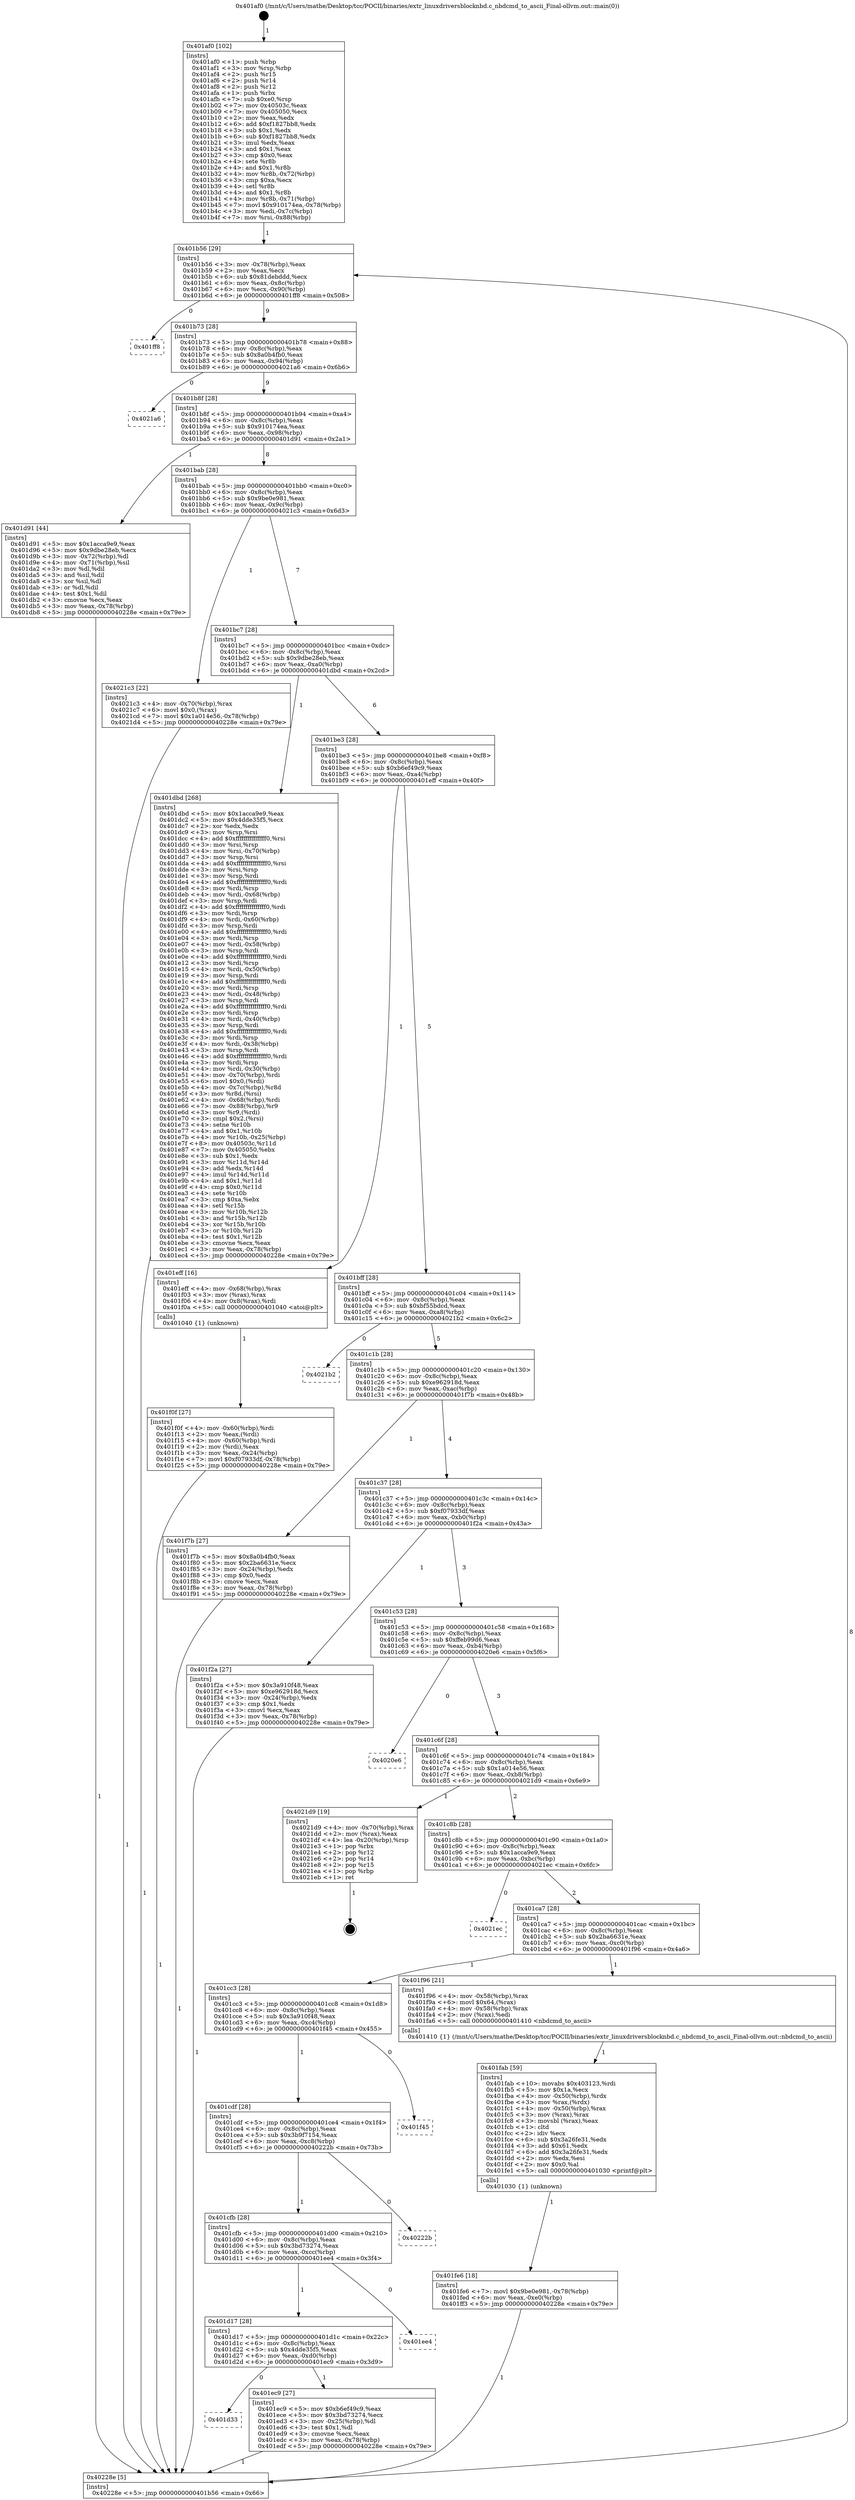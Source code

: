 digraph "0x401af0" {
  label = "0x401af0 (/mnt/c/Users/mathe/Desktop/tcc/POCII/binaries/extr_linuxdriversblocknbd.c_nbdcmd_to_ascii_Final-ollvm.out::main(0))"
  labelloc = "t"
  node[shape=record]

  Entry [label="",width=0.3,height=0.3,shape=circle,fillcolor=black,style=filled]
  "0x401b56" [label="{
     0x401b56 [29]\l
     | [instrs]\l
     &nbsp;&nbsp;0x401b56 \<+3\>: mov -0x78(%rbp),%eax\l
     &nbsp;&nbsp;0x401b59 \<+2\>: mov %eax,%ecx\l
     &nbsp;&nbsp;0x401b5b \<+6\>: sub $0x81debddd,%ecx\l
     &nbsp;&nbsp;0x401b61 \<+6\>: mov %eax,-0x8c(%rbp)\l
     &nbsp;&nbsp;0x401b67 \<+6\>: mov %ecx,-0x90(%rbp)\l
     &nbsp;&nbsp;0x401b6d \<+6\>: je 0000000000401ff8 \<main+0x508\>\l
  }"]
  "0x401ff8" [label="{
     0x401ff8\l
  }", style=dashed]
  "0x401b73" [label="{
     0x401b73 [28]\l
     | [instrs]\l
     &nbsp;&nbsp;0x401b73 \<+5\>: jmp 0000000000401b78 \<main+0x88\>\l
     &nbsp;&nbsp;0x401b78 \<+6\>: mov -0x8c(%rbp),%eax\l
     &nbsp;&nbsp;0x401b7e \<+5\>: sub $0x8a0b4fb0,%eax\l
     &nbsp;&nbsp;0x401b83 \<+6\>: mov %eax,-0x94(%rbp)\l
     &nbsp;&nbsp;0x401b89 \<+6\>: je 00000000004021a6 \<main+0x6b6\>\l
  }"]
  Exit [label="",width=0.3,height=0.3,shape=circle,fillcolor=black,style=filled,peripheries=2]
  "0x4021a6" [label="{
     0x4021a6\l
  }", style=dashed]
  "0x401b8f" [label="{
     0x401b8f [28]\l
     | [instrs]\l
     &nbsp;&nbsp;0x401b8f \<+5\>: jmp 0000000000401b94 \<main+0xa4\>\l
     &nbsp;&nbsp;0x401b94 \<+6\>: mov -0x8c(%rbp),%eax\l
     &nbsp;&nbsp;0x401b9a \<+5\>: sub $0x910174ea,%eax\l
     &nbsp;&nbsp;0x401b9f \<+6\>: mov %eax,-0x98(%rbp)\l
     &nbsp;&nbsp;0x401ba5 \<+6\>: je 0000000000401d91 \<main+0x2a1\>\l
  }"]
  "0x401fe6" [label="{
     0x401fe6 [18]\l
     | [instrs]\l
     &nbsp;&nbsp;0x401fe6 \<+7\>: movl $0x9be0e981,-0x78(%rbp)\l
     &nbsp;&nbsp;0x401fed \<+6\>: mov %eax,-0xe0(%rbp)\l
     &nbsp;&nbsp;0x401ff3 \<+5\>: jmp 000000000040228e \<main+0x79e\>\l
  }"]
  "0x401d91" [label="{
     0x401d91 [44]\l
     | [instrs]\l
     &nbsp;&nbsp;0x401d91 \<+5\>: mov $0x1acca9e9,%eax\l
     &nbsp;&nbsp;0x401d96 \<+5\>: mov $0x9dbe28eb,%ecx\l
     &nbsp;&nbsp;0x401d9b \<+3\>: mov -0x72(%rbp),%dl\l
     &nbsp;&nbsp;0x401d9e \<+4\>: mov -0x71(%rbp),%sil\l
     &nbsp;&nbsp;0x401da2 \<+3\>: mov %dl,%dil\l
     &nbsp;&nbsp;0x401da5 \<+3\>: and %sil,%dil\l
     &nbsp;&nbsp;0x401da8 \<+3\>: xor %sil,%dl\l
     &nbsp;&nbsp;0x401dab \<+3\>: or %dl,%dil\l
     &nbsp;&nbsp;0x401dae \<+4\>: test $0x1,%dil\l
     &nbsp;&nbsp;0x401db2 \<+3\>: cmovne %ecx,%eax\l
     &nbsp;&nbsp;0x401db5 \<+3\>: mov %eax,-0x78(%rbp)\l
     &nbsp;&nbsp;0x401db8 \<+5\>: jmp 000000000040228e \<main+0x79e\>\l
  }"]
  "0x401bab" [label="{
     0x401bab [28]\l
     | [instrs]\l
     &nbsp;&nbsp;0x401bab \<+5\>: jmp 0000000000401bb0 \<main+0xc0\>\l
     &nbsp;&nbsp;0x401bb0 \<+6\>: mov -0x8c(%rbp),%eax\l
     &nbsp;&nbsp;0x401bb6 \<+5\>: sub $0x9be0e981,%eax\l
     &nbsp;&nbsp;0x401bbb \<+6\>: mov %eax,-0x9c(%rbp)\l
     &nbsp;&nbsp;0x401bc1 \<+6\>: je 00000000004021c3 \<main+0x6d3\>\l
  }"]
  "0x40228e" [label="{
     0x40228e [5]\l
     | [instrs]\l
     &nbsp;&nbsp;0x40228e \<+5\>: jmp 0000000000401b56 \<main+0x66\>\l
  }"]
  "0x401af0" [label="{
     0x401af0 [102]\l
     | [instrs]\l
     &nbsp;&nbsp;0x401af0 \<+1\>: push %rbp\l
     &nbsp;&nbsp;0x401af1 \<+3\>: mov %rsp,%rbp\l
     &nbsp;&nbsp;0x401af4 \<+2\>: push %r15\l
     &nbsp;&nbsp;0x401af6 \<+2\>: push %r14\l
     &nbsp;&nbsp;0x401af8 \<+2\>: push %r12\l
     &nbsp;&nbsp;0x401afa \<+1\>: push %rbx\l
     &nbsp;&nbsp;0x401afb \<+7\>: sub $0xe0,%rsp\l
     &nbsp;&nbsp;0x401b02 \<+7\>: mov 0x40503c,%eax\l
     &nbsp;&nbsp;0x401b09 \<+7\>: mov 0x405050,%ecx\l
     &nbsp;&nbsp;0x401b10 \<+2\>: mov %eax,%edx\l
     &nbsp;&nbsp;0x401b12 \<+6\>: add $0xf1827bb8,%edx\l
     &nbsp;&nbsp;0x401b18 \<+3\>: sub $0x1,%edx\l
     &nbsp;&nbsp;0x401b1b \<+6\>: sub $0xf1827bb8,%edx\l
     &nbsp;&nbsp;0x401b21 \<+3\>: imul %edx,%eax\l
     &nbsp;&nbsp;0x401b24 \<+3\>: and $0x1,%eax\l
     &nbsp;&nbsp;0x401b27 \<+3\>: cmp $0x0,%eax\l
     &nbsp;&nbsp;0x401b2a \<+4\>: sete %r8b\l
     &nbsp;&nbsp;0x401b2e \<+4\>: and $0x1,%r8b\l
     &nbsp;&nbsp;0x401b32 \<+4\>: mov %r8b,-0x72(%rbp)\l
     &nbsp;&nbsp;0x401b36 \<+3\>: cmp $0xa,%ecx\l
     &nbsp;&nbsp;0x401b39 \<+4\>: setl %r8b\l
     &nbsp;&nbsp;0x401b3d \<+4\>: and $0x1,%r8b\l
     &nbsp;&nbsp;0x401b41 \<+4\>: mov %r8b,-0x71(%rbp)\l
     &nbsp;&nbsp;0x401b45 \<+7\>: movl $0x910174ea,-0x78(%rbp)\l
     &nbsp;&nbsp;0x401b4c \<+3\>: mov %edi,-0x7c(%rbp)\l
     &nbsp;&nbsp;0x401b4f \<+7\>: mov %rsi,-0x88(%rbp)\l
  }"]
  "0x401fab" [label="{
     0x401fab [59]\l
     | [instrs]\l
     &nbsp;&nbsp;0x401fab \<+10\>: movabs $0x403123,%rdi\l
     &nbsp;&nbsp;0x401fb5 \<+5\>: mov $0x1a,%ecx\l
     &nbsp;&nbsp;0x401fba \<+4\>: mov -0x50(%rbp),%rdx\l
     &nbsp;&nbsp;0x401fbe \<+3\>: mov %rax,(%rdx)\l
     &nbsp;&nbsp;0x401fc1 \<+4\>: mov -0x50(%rbp),%rax\l
     &nbsp;&nbsp;0x401fc5 \<+3\>: mov (%rax),%rax\l
     &nbsp;&nbsp;0x401fc8 \<+3\>: movsbl (%rax),%eax\l
     &nbsp;&nbsp;0x401fcb \<+1\>: cltd\l
     &nbsp;&nbsp;0x401fcc \<+2\>: idiv %ecx\l
     &nbsp;&nbsp;0x401fce \<+6\>: sub $0x3a26fe31,%edx\l
     &nbsp;&nbsp;0x401fd4 \<+3\>: add $0x61,%edx\l
     &nbsp;&nbsp;0x401fd7 \<+6\>: add $0x3a26fe31,%edx\l
     &nbsp;&nbsp;0x401fdd \<+2\>: mov %edx,%esi\l
     &nbsp;&nbsp;0x401fdf \<+2\>: mov $0x0,%al\l
     &nbsp;&nbsp;0x401fe1 \<+5\>: call 0000000000401030 \<printf@plt\>\l
     | [calls]\l
     &nbsp;&nbsp;0x401030 \{1\} (unknown)\l
  }"]
  "0x4021c3" [label="{
     0x4021c3 [22]\l
     | [instrs]\l
     &nbsp;&nbsp;0x4021c3 \<+4\>: mov -0x70(%rbp),%rax\l
     &nbsp;&nbsp;0x4021c7 \<+6\>: movl $0x0,(%rax)\l
     &nbsp;&nbsp;0x4021cd \<+7\>: movl $0x1a014e56,-0x78(%rbp)\l
     &nbsp;&nbsp;0x4021d4 \<+5\>: jmp 000000000040228e \<main+0x79e\>\l
  }"]
  "0x401bc7" [label="{
     0x401bc7 [28]\l
     | [instrs]\l
     &nbsp;&nbsp;0x401bc7 \<+5\>: jmp 0000000000401bcc \<main+0xdc\>\l
     &nbsp;&nbsp;0x401bcc \<+6\>: mov -0x8c(%rbp),%eax\l
     &nbsp;&nbsp;0x401bd2 \<+5\>: sub $0x9dbe28eb,%eax\l
     &nbsp;&nbsp;0x401bd7 \<+6\>: mov %eax,-0xa0(%rbp)\l
     &nbsp;&nbsp;0x401bdd \<+6\>: je 0000000000401dbd \<main+0x2cd\>\l
  }"]
  "0x401f0f" [label="{
     0x401f0f [27]\l
     | [instrs]\l
     &nbsp;&nbsp;0x401f0f \<+4\>: mov -0x60(%rbp),%rdi\l
     &nbsp;&nbsp;0x401f13 \<+2\>: mov %eax,(%rdi)\l
     &nbsp;&nbsp;0x401f15 \<+4\>: mov -0x60(%rbp),%rdi\l
     &nbsp;&nbsp;0x401f19 \<+2\>: mov (%rdi),%eax\l
     &nbsp;&nbsp;0x401f1b \<+3\>: mov %eax,-0x24(%rbp)\l
     &nbsp;&nbsp;0x401f1e \<+7\>: movl $0xf07933df,-0x78(%rbp)\l
     &nbsp;&nbsp;0x401f25 \<+5\>: jmp 000000000040228e \<main+0x79e\>\l
  }"]
  "0x401dbd" [label="{
     0x401dbd [268]\l
     | [instrs]\l
     &nbsp;&nbsp;0x401dbd \<+5\>: mov $0x1acca9e9,%eax\l
     &nbsp;&nbsp;0x401dc2 \<+5\>: mov $0x4dde35f5,%ecx\l
     &nbsp;&nbsp;0x401dc7 \<+2\>: xor %edx,%edx\l
     &nbsp;&nbsp;0x401dc9 \<+3\>: mov %rsp,%rsi\l
     &nbsp;&nbsp;0x401dcc \<+4\>: add $0xfffffffffffffff0,%rsi\l
     &nbsp;&nbsp;0x401dd0 \<+3\>: mov %rsi,%rsp\l
     &nbsp;&nbsp;0x401dd3 \<+4\>: mov %rsi,-0x70(%rbp)\l
     &nbsp;&nbsp;0x401dd7 \<+3\>: mov %rsp,%rsi\l
     &nbsp;&nbsp;0x401dda \<+4\>: add $0xfffffffffffffff0,%rsi\l
     &nbsp;&nbsp;0x401dde \<+3\>: mov %rsi,%rsp\l
     &nbsp;&nbsp;0x401de1 \<+3\>: mov %rsp,%rdi\l
     &nbsp;&nbsp;0x401de4 \<+4\>: add $0xfffffffffffffff0,%rdi\l
     &nbsp;&nbsp;0x401de8 \<+3\>: mov %rdi,%rsp\l
     &nbsp;&nbsp;0x401deb \<+4\>: mov %rdi,-0x68(%rbp)\l
     &nbsp;&nbsp;0x401def \<+3\>: mov %rsp,%rdi\l
     &nbsp;&nbsp;0x401df2 \<+4\>: add $0xfffffffffffffff0,%rdi\l
     &nbsp;&nbsp;0x401df6 \<+3\>: mov %rdi,%rsp\l
     &nbsp;&nbsp;0x401df9 \<+4\>: mov %rdi,-0x60(%rbp)\l
     &nbsp;&nbsp;0x401dfd \<+3\>: mov %rsp,%rdi\l
     &nbsp;&nbsp;0x401e00 \<+4\>: add $0xfffffffffffffff0,%rdi\l
     &nbsp;&nbsp;0x401e04 \<+3\>: mov %rdi,%rsp\l
     &nbsp;&nbsp;0x401e07 \<+4\>: mov %rdi,-0x58(%rbp)\l
     &nbsp;&nbsp;0x401e0b \<+3\>: mov %rsp,%rdi\l
     &nbsp;&nbsp;0x401e0e \<+4\>: add $0xfffffffffffffff0,%rdi\l
     &nbsp;&nbsp;0x401e12 \<+3\>: mov %rdi,%rsp\l
     &nbsp;&nbsp;0x401e15 \<+4\>: mov %rdi,-0x50(%rbp)\l
     &nbsp;&nbsp;0x401e19 \<+3\>: mov %rsp,%rdi\l
     &nbsp;&nbsp;0x401e1c \<+4\>: add $0xfffffffffffffff0,%rdi\l
     &nbsp;&nbsp;0x401e20 \<+3\>: mov %rdi,%rsp\l
     &nbsp;&nbsp;0x401e23 \<+4\>: mov %rdi,-0x48(%rbp)\l
     &nbsp;&nbsp;0x401e27 \<+3\>: mov %rsp,%rdi\l
     &nbsp;&nbsp;0x401e2a \<+4\>: add $0xfffffffffffffff0,%rdi\l
     &nbsp;&nbsp;0x401e2e \<+3\>: mov %rdi,%rsp\l
     &nbsp;&nbsp;0x401e31 \<+4\>: mov %rdi,-0x40(%rbp)\l
     &nbsp;&nbsp;0x401e35 \<+3\>: mov %rsp,%rdi\l
     &nbsp;&nbsp;0x401e38 \<+4\>: add $0xfffffffffffffff0,%rdi\l
     &nbsp;&nbsp;0x401e3c \<+3\>: mov %rdi,%rsp\l
     &nbsp;&nbsp;0x401e3f \<+4\>: mov %rdi,-0x38(%rbp)\l
     &nbsp;&nbsp;0x401e43 \<+3\>: mov %rsp,%rdi\l
     &nbsp;&nbsp;0x401e46 \<+4\>: add $0xfffffffffffffff0,%rdi\l
     &nbsp;&nbsp;0x401e4a \<+3\>: mov %rdi,%rsp\l
     &nbsp;&nbsp;0x401e4d \<+4\>: mov %rdi,-0x30(%rbp)\l
     &nbsp;&nbsp;0x401e51 \<+4\>: mov -0x70(%rbp),%rdi\l
     &nbsp;&nbsp;0x401e55 \<+6\>: movl $0x0,(%rdi)\l
     &nbsp;&nbsp;0x401e5b \<+4\>: mov -0x7c(%rbp),%r8d\l
     &nbsp;&nbsp;0x401e5f \<+3\>: mov %r8d,(%rsi)\l
     &nbsp;&nbsp;0x401e62 \<+4\>: mov -0x68(%rbp),%rdi\l
     &nbsp;&nbsp;0x401e66 \<+7\>: mov -0x88(%rbp),%r9\l
     &nbsp;&nbsp;0x401e6d \<+3\>: mov %r9,(%rdi)\l
     &nbsp;&nbsp;0x401e70 \<+3\>: cmpl $0x2,(%rsi)\l
     &nbsp;&nbsp;0x401e73 \<+4\>: setne %r10b\l
     &nbsp;&nbsp;0x401e77 \<+4\>: and $0x1,%r10b\l
     &nbsp;&nbsp;0x401e7b \<+4\>: mov %r10b,-0x25(%rbp)\l
     &nbsp;&nbsp;0x401e7f \<+8\>: mov 0x40503c,%r11d\l
     &nbsp;&nbsp;0x401e87 \<+7\>: mov 0x405050,%ebx\l
     &nbsp;&nbsp;0x401e8e \<+3\>: sub $0x1,%edx\l
     &nbsp;&nbsp;0x401e91 \<+3\>: mov %r11d,%r14d\l
     &nbsp;&nbsp;0x401e94 \<+3\>: add %edx,%r14d\l
     &nbsp;&nbsp;0x401e97 \<+4\>: imul %r14d,%r11d\l
     &nbsp;&nbsp;0x401e9b \<+4\>: and $0x1,%r11d\l
     &nbsp;&nbsp;0x401e9f \<+4\>: cmp $0x0,%r11d\l
     &nbsp;&nbsp;0x401ea3 \<+4\>: sete %r10b\l
     &nbsp;&nbsp;0x401ea7 \<+3\>: cmp $0xa,%ebx\l
     &nbsp;&nbsp;0x401eaa \<+4\>: setl %r15b\l
     &nbsp;&nbsp;0x401eae \<+3\>: mov %r10b,%r12b\l
     &nbsp;&nbsp;0x401eb1 \<+3\>: and %r15b,%r12b\l
     &nbsp;&nbsp;0x401eb4 \<+3\>: xor %r15b,%r10b\l
     &nbsp;&nbsp;0x401eb7 \<+3\>: or %r10b,%r12b\l
     &nbsp;&nbsp;0x401eba \<+4\>: test $0x1,%r12b\l
     &nbsp;&nbsp;0x401ebe \<+3\>: cmovne %ecx,%eax\l
     &nbsp;&nbsp;0x401ec1 \<+3\>: mov %eax,-0x78(%rbp)\l
     &nbsp;&nbsp;0x401ec4 \<+5\>: jmp 000000000040228e \<main+0x79e\>\l
  }"]
  "0x401be3" [label="{
     0x401be3 [28]\l
     | [instrs]\l
     &nbsp;&nbsp;0x401be3 \<+5\>: jmp 0000000000401be8 \<main+0xf8\>\l
     &nbsp;&nbsp;0x401be8 \<+6\>: mov -0x8c(%rbp),%eax\l
     &nbsp;&nbsp;0x401bee \<+5\>: sub $0xb6ef49c9,%eax\l
     &nbsp;&nbsp;0x401bf3 \<+6\>: mov %eax,-0xa4(%rbp)\l
     &nbsp;&nbsp;0x401bf9 \<+6\>: je 0000000000401eff \<main+0x40f\>\l
  }"]
  "0x401d33" [label="{
     0x401d33\l
  }", style=dashed]
  "0x401ec9" [label="{
     0x401ec9 [27]\l
     | [instrs]\l
     &nbsp;&nbsp;0x401ec9 \<+5\>: mov $0xb6ef49c9,%eax\l
     &nbsp;&nbsp;0x401ece \<+5\>: mov $0x3bd73274,%ecx\l
     &nbsp;&nbsp;0x401ed3 \<+3\>: mov -0x25(%rbp),%dl\l
     &nbsp;&nbsp;0x401ed6 \<+3\>: test $0x1,%dl\l
     &nbsp;&nbsp;0x401ed9 \<+3\>: cmovne %ecx,%eax\l
     &nbsp;&nbsp;0x401edc \<+3\>: mov %eax,-0x78(%rbp)\l
     &nbsp;&nbsp;0x401edf \<+5\>: jmp 000000000040228e \<main+0x79e\>\l
  }"]
  "0x401eff" [label="{
     0x401eff [16]\l
     | [instrs]\l
     &nbsp;&nbsp;0x401eff \<+4\>: mov -0x68(%rbp),%rax\l
     &nbsp;&nbsp;0x401f03 \<+3\>: mov (%rax),%rax\l
     &nbsp;&nbsp;0x401f06 \<+4\>: mov 0x8(%rax),%rdi\l
     &nbsp;&nbsp;0x401f0a \<+5\>: call 0000000000401040 \<atoi@plt\>\l
     | [calls]\l
     &nbsp;&nbsp;0x401040 \{1\} (unknown)\l
  }"]
  "0x401bff" [label="{
     0x401bff [28]\l
     | [instrs]\l
     &nbsp;&nbsp;0x401bff \<+5\>: jmp 0000000000401c04 \<main+0x114\>\l
     &nbsp;&nbsp;0x401c04 \<+6\>: mov -0x8c(%rbp),%eax\l
     &nbsp;&nbsp;0x401c0a \<+5\>: sub $0xbf55bdcd,%eax\l
     &nbsp;&nbsp;0x401c0f \<+6\>: mov %eax,-0xa8(%rbp)\l
     &nbsp;&nbsp;0x401c15 \<+6\>: je 00000000004021b2 \<main+0x6c2\>\l
  }"]
  "0x401d17" [label="{
     0x401d17 [28]\l
     | [instrs]\l
     &nbsp;&nbsp;0x401d17 \<+5\>: jmp 0000000000401d1c \<main+0x22c\>\l
     &nbsp;&nbsp;0x401d1c \<+6\>: mov -0x8c(%rbp),%eax\l
     &nbsp;&nbsp;0x401d22 \<+5\>: sub $0x4dde35f5,%eax\l
     &nbsp;&nbsp;0x401d27 \<+6\>: mov %eax,-0xd0(%rbp)\l
     &nbsp;&nbsp;0x401d2d \<+6\>: je 0000000000401ec9 \<main+0x3d9\>\l
  }"]
  "0x4021b2" [label="{
     0x4021b2\l
  }", style=dashed]
  "0x401c1b" [label="{
     0x401c1b [28]\l
     | [instrs]\l
     &nbsp;&nbsp;0x401c1b \<+5\>: jmp 0000000000401c20 \<main+0x130\>\l
     &nbsp;&nbsp;0x401c20 \<+6\>: mov -0x8c(%rbp),%eax\l
     &nbsp;&nbsp;0x401c26 \<+5\>: sub $0xe962918d,%eax\l
     &nbsp;&nbsp;0x401c2b \<+6\>: mov %eax,-0xac(%rbp)\l
     &nbsp;&nbsp;0x401c31 \<+6\>: je 0000000000401f7b \<main+0x48b\>\l
  }"]
  "0x401ee4" [label="{
     0x401ee4\l
  }", style=dashed]
  "0x401f7b" [label="{
     0x401f7b [27]\l
     | [instrs]\l
     &nbsp;&nbsp;0x401f7b \<+5\>: mov $0x8a0b4fb0,%eax\l
     &nbsp;&nbsp;0x401f80 \<+5\>: mov $0x2ba6631e,%ecx\l
     &nbsp;&nbsp;0x401f85 \<+3\>: mov -0x24(%rbp),%edx\l
     &nbsp;&nbsp;0x401f88 \<+3\>: cmp $0x0,%edx\l
     &nbsp;&nbsp;0x401f8b \<+3\>: cmove %ecx,%eax\l
     &nbsp;&nbsp;0x401f8e \<+3\>: mov %eax,-0x78(%rbp)\l
     &nbsp;&nbsp;0x401f91 \<+5\>: jmp 000000000040228e \<main+0x79e\>\l
  }"]
  "0x401c37" [label="{
     0x401c37 [28]\l
     | [instrs]\l
     &nbsp;&nbsp;0x401c37 \<+5\>: jmp 0000000000401c3c \<main+0x14c\>\l
     &nbsp;&nbsp;0x401c3c \<+6\>: mov -0x8c(%rbp),%eax\l
     &nbsp;&nbsp;0x401c42 \<+5\>: sub $0xf07933df,%eax\l
     &nbsp;&nbsp;0x401c47 \<+6\>: mov %eax,-0xb0(%rbp)\l
     &nbsp;&nbsp;0x401c4d \<+6\>: je 0000000000401f2a \<main+0x43a\>\l
  }"]
  "0x401cfb" [label="{
     0x401cfb [28]\l
     | [instrs]\l
     &nbsp;&nbsp;0x401cfb \<+5\>: jmp 0000000000401d00 \<main+0x210\>\l
     &nbsp;&nbsp;0x401d00 \<+6\>: mov -0x8c(%rbp),%eax\l
     &nbsp;&nbsp;0x401d06 \<+5\>: sub $0x3bd73274,%eax\l
     &nbsp;&nbsp;0x401d0b \<+6\>: mov %eax,-0xcc(%rbp)\l
     &nbsp;&nbsp;0x401d11 \<+6\>: je 0000000000401ee4 \<main+0x3f4\>\l
  }"]
  "0x401f2a" [label="{
     0x401f2a [27]\l
     | [instrs]\l
     &nbsp;&nbsp;0x401f2a \<+5\>: mov $0x3a910f48,%eax\l
     &nbsp;&nbsp;0x401f2f \<+5\>: mov $0xe962918d,%ecx\l
     &nbsp;&nbsp;0x401f34 \<+3\>: mov -0x24(%rbp),%edx\l
     &nbsp;&nbsp;0x401f37 \<+3\>: cmp $0x1,%edx\l
     &nbsp;&nbsp;0x401f3a \<+3\>: cmovl %ecx,%eax\l
     &nbsp;&nbsp;0x401f3d \<+3\>: mov %eax,-0x78(%rbp)\l
     &nbsp;&nbsp;0x401f40 \<+5\>: jmp 000000000040228e \<main+0x79e\>\l
  }"]
  "0x401c53" [label="{
     0x401c53 [28]\l
     | [instrs]\l
     &nbsp;&nbsp;0x401c53 \<+5\>: jmp 0000000000401c58 \<main+0x168\>\l
     &nbsp;&nbsp;0x401c58 \<+6\>: mov -0x8c(%rbp),%eax\l
     &nbsp;&nbsp;0x401c5e \<+5\>: sub $0xffeb99d6,%eax\l
     &nbsp;&nbsp;0x401c63 \<+6\>: mov %eax,-0xb4(%rbp)\l
     &nbsp;&nbsp;0x401c69 \<+6\>: je 00000000004020e6 \<main+0x5f6\>\l
  }"]
  "0x40222b" [label="{
     0x40222b\l
  }", style=dashed]
  "0x4020e6" [label="{
     0x4020e6\l
  }", style=dashed]
  "0x401c6f" [label="{
     0x401c6f [28]\l
     | [instrs]\l
     &nbsp;&nbsp;0x401c6f \<+5\>: jmp 0000000000401c74 \<main+0x184\>\l
     &nbsp;&nbsp;0x401c74 \<+6\>: mov -0x8c(%rbp),%eax\l
     &nbsp;&nbsp;0x401c7a \<+5\>: sub $0x1a014e56,%eax\l
     &nbsp;&nbsp;0x401c7f \<+6\>: mov %eax,-0xb8(%rbp)\l
     &nbsp;&nbsp;0x401c85 \<+6\>: je 00000000004021d9 \<main+0x6e9\>\l
  }"]
  "0x401cdf" [label="{
     0x401cdf [28]\l
     | [instrs]\l
     &nbsp;&nbsp;0x401cdf \<+5\>: jmp 0000000000401ce4 \<main+0x1f4\>\l
     &nbsp;&nbsp;0x401ce4 \<+6\>: mov -0x8c(%rbp),%eax\l
     &nbsp;&nbsp;0x401cea \<+5\>: sub $0x3b9f7154,%eax\l
     &nbsp;&nbsp;0x401cef \<+6\>: mov %eax,-0xc8(%rbp)\l
     &nbsp;&nbsp;0x401cf5 \<+6\>: je 000000000040222b \<main+0x73b\>\l
  }"]
  "0x4021d9" [label="{
     0x4021d9 [19]\l
     | [instrs]\l
     &nbsp;&nbsp;0x4021d9 \<+4\>: mov -0x70(%rbp),%rax\l
     &nbsp;&nbsp;0x4021dd \<+2\>: mov (%rax),%eax\l
     &nbsp;&nbsp;0x4021df \<+4\>: lea -0x20(%rbp),%rsp\l
     &nbsp;&nbsp;0x4021e3 \<+1\>: pop %rbx\l
     &nbsp;&nbsp;0x4021e4 \<+2\>: pop %r12\l
     &nbsp;&nbsp;0x4021e6 \<+2\>: pop %r14\l
     &nbsp;&nbsp;0x4021e8 \<+2\>: pop %r15\l
     &nbsp;&nbsp;0x4021ea \<+1\>: pop %rbp\l
     &nbsp;&nbsp;0x4021eb \<+1\>: ret\l
  }"]
  "0x401c8b" [label="{
     0x401c8b [28]\l
     | [instrs]\l
     &nbsp;&nbsp;0x401c8b \<+5\>: jmp 0000000000401c90 \<main+0x1a0\>\l
     &nbsp;&nbsp;0x401c90 \<+6\>: mov -0x8c(%rbp),%eax\l
     &nbsp;&nbsp;0x401c96 \<+5\>: sub $0x1acca9e9,%eax\l
     &nbsp;&nbsp;0x401c9b \<+6\>: mov %eax,-0xbc(%rbp)\l
     &nbsp;&nbsp;0x401ca1 \<+6\>: je 00000000004021ec \<main+0x6fc\>\l
  }"]
  "0x401f45" [label="{
     0x401f45\l
  }", style=dashed]
  "0x4021ec" [label="{
     0x4021ec\l
  }", style=dashed]
  "0x401ca7" [label="{
     0x401ca7 [28]\l
     | [instrs]\l
     &nbsp;&nbsp;0x401ca7 \<+5\>: jmp 0000000000401cac \<main+0x1bc\>\l
     &nbsp;&nbsp;0x401cac \<+6\>: mov -0x8c(%rbp),%eax\l
     &nbsp;&nbsp;0x401cb2 \<+5\>: sub $0x2ba6631e,%eax\l
     &nbsp;&nbsp;0x401cb7 \<+6\>: mov %eax,-0xc0(%rbp)\l
     &nbsp;&nbsp;0x401cbd \<+6\>: je 0000000000401f96 \<main+0x4a6\>\l
  }"]
  "0x401cc3" [label="{
     0x401cc3 [28]\l
     | [instrs]\l
     &nbsp;&nbsp;0x401cc3 \<+5\>: jmp 0000000000401cc8 \<main+0x1d8\>\l
     &nbsp;&nbsp;0x401cc8 \<+6\>: mov -0x8c(%rbp),%eax\l
     &nbsp;&nbsp;0x401cce \<+5\>: sub $0x3a910f48,%eax\l
     &nbsp;&nbsp;0x401cd3 \<+6\>: mov %eax,-0xc4(%rbp)\l
     &nbsp;&nbsp;0x401cd9 \<+6\>: je 0000000000401f45 \<main+0x455\>\l
  }"]
  "0x401f96" [label="{
     0x401f96 [21]\l
     | [instrs]\l
     &nbsp;&nbsp;0x401f96 \<+4\>: mov -0x58(%rbp),%rax\l
     &nbsp;&nbsp;0x401f9a \<+6\>: movl $0x64,(%rax)\l
     &nbsp;&nbsp;0x401fa0 \<+4\>: mov -0x58(%rbp),%rax\l
     &nbsp;&nbsp;0x401fa4 \<+2\>: mov (%rax),%edi\l
     &nbsp;&nbsp;0x401fa6 \<+5\>: call 0000000000401410 \<nbdcmd_to_ascii\>\l
     | [calls]\l
     &nbsp;&nbsp;0x401410 \{1\} (/mnt/c/Users/mathe/Desktop/tcc/POCII/binaries/extr_linuxdriversblocknbd.c_nbdcmd_to_ascii_Final-ollvm.out::nbdcmd_to_ascii)\l
  }"]
  Entry -> "0x401af0" [label=" 1"]
  "0x401b56" -> "0x401ff8" [label=" 0"]
  "0x401b56" -> "0x401b73" [label=" 9"]
  "0x4021d9" -> Exit [label=" 1"]
  "0x401b73" -> "0x4021a6" [label=" 0"]
  "0x401b73" -> "0x401b8f" [label=" 9"]
  "0x4021c3" -> "0x40228e" [label=" 1"]
  "0x401b8f" -> "0x401d91" [label=" 1"]
  "0x401b8f" -> "0x401bab" [label=" 8"]
  "0x401d91" -> "0x40228e" [label=" 1"]
  "0x401af0" -> "0x401b56" [label=" 1"]
  "0x40228e" -> "0x401b56" [label=" 8"]
  "0x401fe6" -> "0x40228e" [label=" 1"]
  "0x401bab" -> "0x4021c3" [label=" 1"]
  "0x401bab" -> "0x401bc7" [label=" 7"]
  "0x401fab" -> "0x401fe6" [label=" 1"]
  "0x401bc7" -> "0x401dbd" [label=" 1"]
  "0x401bc7" -> "0x401be3" [label=" 6"]
  "0x401f96" -> "0x401fab" [label=" 1"]
  "0x401dbd" -> "0x40228e" [label=" 1"]
  "0x401f7b" -> "0x40228e" [label=" 1"]
  "0x401be3" -> "0x401eff" [label=" 1"]
  "0x401be3" -> "0x401bff" [label=" 5"]
  "0x401f2a" -> "0x40228e" [label=" 1"]
  "0x401bff" -> "0x4021b2" [label=" 0"]
  "0x401bff" -> "0x401c1b" [label=" 5"]
  "0x401eff" -> "0x401f0f" [label=" 1"]
  "0x401c1b" -> "0x401f7b" [label=" 1"]
  "0x401c1b" -> "0x401c37" [label=" 4"]
  "0x401ec9" -> "0x40228e" [label=" 1"]
  "0x401c37" -> "0x401f2a" [label=" 1"]
  "0x401c37" -> "0x401c53" [label=" 3"]
  "0x401d17" -> "0x401ec9" [label=" 1"]
  "0x401c53" -> "0x4020e6" [label=" 0"]
  "0x401c53" -> "0x401c6f" [label=" 3"]
  "0x401f0f" -> "0x40228e" [label=" 1"]
  "0x401c6f" -> "0x4021d9" [label=" 1"]
  "0x401c6f" -> "0x401c8b" [label=" 2"]
  "0x401cfb" -> "0x401ee4" [label=" 0"]
  "0x401c8b" -> "0x4021ec" [label=" 0"]
  "0x401c8b" -> "0x401ca7" [label=" 2"]
  "0x401d17" -> "0x401d33" [label=" 0"]
  "0x401ca7" -> "0x401f96" [label=" 1"]
  "0x401ca7" -> "0x401cc3" [label=" 1"]
  "0x401cdf" -> "0x401cfb" [label=" 1"]
  "0x401cc3" -> "0x401f45" [label=" 0"]
  "0x401cc3" -> "0x401cdf" [label=" 1"]
  "0x401cfb" -> "0x401d17" [label=" 1"]
  "0x401cdf" -> "0x40222b" [label=" 0"]
}

